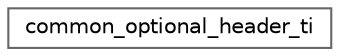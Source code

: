 digraph "Graphical Class Hierarchy"
{
 // LATEX_PDF_SIZE
  bgcolor="transparent";
  edge [fontname=Helvetica,fontsize=10,labelfontname=Helvetica,labelfontsize=10];
  node [fontname=Helvetica,fontsize=10,shape=box,height=0.2,width=0.4];
  rankdir="LR";
  Node0 [id="Node000000",label="common_optional_header_ti",height=0.2,width=0.4,color="grey40", fillcolor="white", style="filled",URL="$struct_c_o_f_f_i_1_1common__optional__header__ti.html",tooltip="Texas Instruments COFF optional header."];
}
